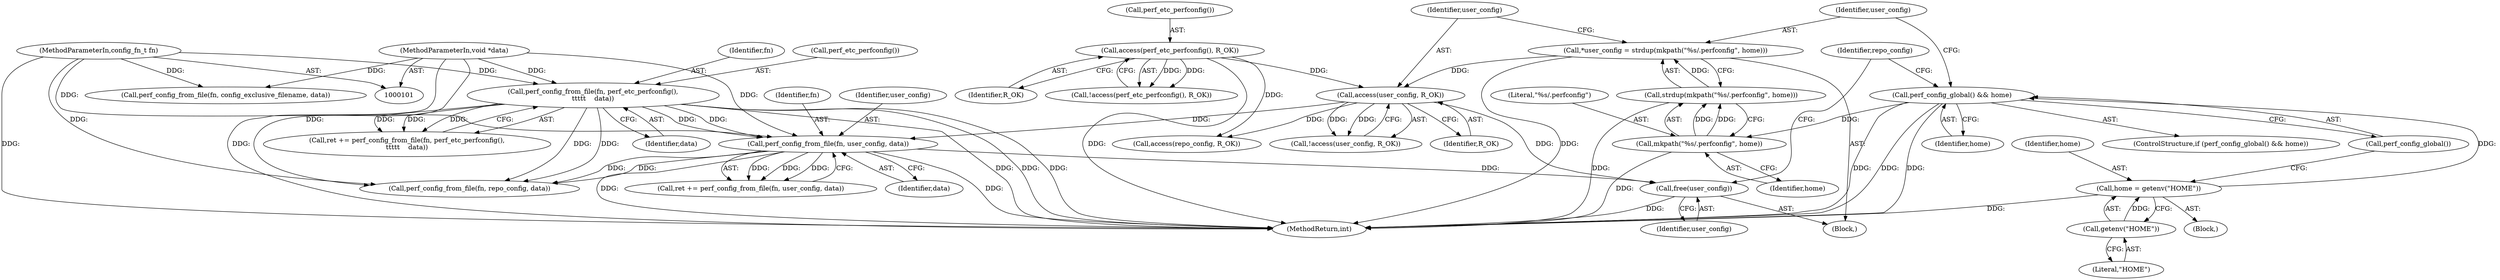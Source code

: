 digraph "0_linux_aba8d056078e47350d85b06a9cabd5afcc4b72ea@pointer" {
"1000176" [label="(Call,free(user_config))"];
"1000163" [label="(Call,access(user_config, R_OK))"];
"1000155" [label="(Call,*user_config = strdup(mkpath(\"%s/.perfconfig\", home)))"];
"1000157" [label="(Call,strdup(mkpath(\"%s/.perfconfig\", home)))"];
"1000158" [label="(Call,mkpath(\"%s/.perfconfig\", home))"];
"1000150" [label="(Call,perf_config_global() && home)"];
"1000145" [label="(Call,home = getenv(\"HOME\"))"];
"1000147" [label="(Call,getenv(\"HOME\"))"];
"1000132" [label="(Call,access(perf_etc_perfconfig(), R_OK))"];
"1000169" [label="(Call,perf_config_from_file(fn, user_config, data))"];
"1000138" [label="(Call,perf_config_from_file(fn, perf_etc_perfconfig(),\n\t\t\t\t\t    data))"];
"1000102" [label="(MethodParameterIn,config_fn_t fn)"];
"1000103" [label="(MethodParameterIn,void *data)"];
"1000165" [label="(Identifier,R_OK)"];
"1000140" [label="(Call,perf_etc_perfconfig())"];
"1000177" [label="(Identifier,user_config)"];
"1000146" [label="(Identifier,home)"];
"1000164" [label="(Identifier,user_config)"];
"1000139" [label="(Identifier,fn)"];
"1000176" [label="(Call,free(user_config))"];
"1000169" [label="(Call,perf_config_from_file(fn, user_config, data))"];
"1000179" [label="(Identifier,repo_config)"];
"1000170" [label="(Identifier,fn)"];
"1000145" [label="(Call,home = getenv(\"HOME\"))"];
"1000152" [label="(Identifier,home)"];
"1000148" [label="(Literal,\"HOME\")"];
"1000160" [label="(Identifier,home)"];
"1000147" [label="(Call,getenv(\"HOME\"))"];
"1000158" [label="(Call,mkpath(\"%s/.perfconfig\", home))"];
"1000133" [label="(Call,perf_etc_perfconfig())"];
"1000208" [label="(MethodReturn,int)"];
"1000103" [label="(MethodParameterIn,void *data)"];
"1000151" [label="(Call,perf_config_global())"];
"1000150" [label="(Call,perf_config_global() && home)"];
"1000131" [label="(Call,!access(perf_etc_perfconfig(), R_OK))"];
"1000171" [label="(Identifier,user_config)"];
"1000136" [label="(Call,ret += perf_config_from_file(fn, perf_etc_perfconfig(),\n\t\t\t\t\t    data))"];
"1000190" [label="(Call,perf_config_from_file(fn, repo_config, data))"];
"1000138" [label="(Call,perf_config_from_file(fn, perf_etc_perfconfig(),\n\t\t\t\t\t    data))"];
"1000167" [label="(Call,ret += perf_config_from_file(fn, user_config, data))"];
"1000162" [label="(Call,!access(user_config, R_OK))"];
"1000153" [label="(Block,)"];
"1000149" [label="(ControlStructure,if (perf_config_global() && home))"];
"1000155" [label="(Call,*user_config = strdup(mkpath(\"%s/.perfconfig\", home)))"];
"1000102" [label="(MethodParameterIn,config_fn_t fn)"];
"1000104" [label="(Block,)"];
"1000157" [label="(Call,strdup(mkpath(\"%s/.perfconfig\", home)))"];
"1000134" [label="(Identifier,R_OK)"];
"1000156" [label="(Identifier,user_config)"];
"1000132" [label="(Call,access(perf_etc_perfconfig(), R_OK))"];
"1000184" [label="(Call,access(repo_config, R_OK))"];
"1000159" [label="(Literal,\"%s/.perfconfig\")"];
"1000141" [label="(Identifier,data)"];
"1000124" [label="(Call,perf_config_from_file(fn, config_exclusive_filename, data))"];
"1000172" [label="(Identifier,data)"];
"1000163" [label="(Call,access(user_config, R_OK))"];
"1000176" -> "1000153"  [label="AST: "];
"1000176" -> "1000177"  [label="CFG: "];
"1000177" -> "1000176"  [label="AST: "];
"1000179" -> "1000176"  [label="CFG: "];
"1000176" -> "1000208"  [label="DDG: "];
"1000163" -> "1000176"  [label="DDG: "];
"1000169" -> "1000176"  [label="DDG: "];
"1000163" -> "1000162"  [label="AST: "];
"1000163" -> "1000165"  [label="CFG: "];
"1000164" -> "1000163"  [label="AST: "];
"1000165" -> "1000163"  [label="AST: "];
"1000162" -> "1000163"  [label="CFG: "];
"1000163" -> "1000162"  [label="DDG: "];
"1000163" -> "1000162"  [label="DDG: "];
"1000155" -> "1000163"  [label="DDG: "];
"1000132" -> "1000163"  [label="DDG: "];
"1000163" -> "1000169"  [label="DDG: "];
"1000163" -> "1000184"  [label="DDG: "];
"1000155" -> "1000153"  [label="AST: "];
"1000155" -> "1000157"  [label="CFG: "];
"1000156" -> "1000155"  [label="AST: "];
"1000157" -> "1000155"  [label="AST: "];
"1000164" -> "1000155"  [label="CFG: "];
"1000155" -> "1000208"  [label="DDG: "];
"1000157" -> "1000155"  [label="DDG: "];
"1000157" -> "1000158"  [label="CFG: "];
"1000158" -> "1000157"  [label="AST: "];
"1000157" -> "1000208"  [label="DDG: "];
"1000158" -> "1000157"  [label="DDG: "];
"1000158" -> "1000157"  [label="DDG: "];
"1000158" -> "1000160"  [label="CFG: "];
"1000159" -> "1000158"  [label="AST: "];
"1000160" -> "1000158"  [label="AST: "];
"1000158" -> "1000208"  [label="DDG: "];
"1000150" -> "1000158"  [label="DDG: "];
"1000150" -> "1000149"  [label="AST: "];
"1000150" -> "1000151"  [label="CFG: "];
"1000150" -> "1000152"  [label="CFG: "];
"1000151" -> "1000150"  [label="AST: "];
"1000152" -> "1000150"  [label="AST: "];
"1000156" -> "1000150"  [label="CFG: "];
"1000179" -> "1000150"  [label="CFG: "];
"1000150" -> "1000208"  [label="DDG: "];
"1000150" -> "1000208"  [label="DDG: "];
"1000150" -> "1000208"  [label="DDG: "];
"1000145" -> "1000150"  [label="DDG: "];
"1000145" -> "1000104"  [label="AST: "];
"1000145" -> "1000147"  [label="CFG: "];
"1000146" -> "1000145"  [label="AST: "];
"1000147" -> "1000145"  [label="AST: "];
"1000151" -> "1000145"  [label="CFG: "];
"1000145" -> "1000208"  [label="DDG: "];
"1000147" -> "1000145"  [label="DDG: "];
"1000147" -> "1000148"  [label="CFG: "];
"1000148" -> "1000147"  [label="AST: "];
"1000132" -> "1000131"  [label="AST: "];
"1000132" -> "1000134"  [label="CFG: "];
"1000133" -> "1000132"  [label="AST: "];
"1000134" -> "1000132"  [label="AST: "];
"1000131" -> "1000132"  [label="CFG: "];
"1000132" -> "1000208"  [label="DDG: "];
"1000132" -> "1000131"  [label="DDG: "];
"1000132" -> "1000131"  [label="DDG: "];
"1000132" -> "1000184"  [label="DDG: "];
"1000169" -> "1000167"  [label="AST: "];
"1000169" -> "1000172"  [label="CFG: "];
"1000170" -> "1000169"  [label="AST: "];
"1000171" -> "1000169"  [label="AST: "];
"1000172" -> "1000169"  [label="AST: "];
"1000167" -> "1000169"  [label="CFG: "];
"1000169" -> "1000208"  [label="DDG: "];
"1000169" -> "1000208"  [label="DDG: "];
"1000169" -> "1000167"  [label="DDG: "];
"1000169" -> "1000167"  [label="DDG: "];
"1000169" -> "1000167"  [label="DDG: "];
"1000138" -> "1000169"  [label="DDG: "];
"1000138" -> "1000169"  [label="DDG: "];
"1000102" -> "1000169"  [label="DDG: "];
"1000103" -> "1000169"  [label="DDG: "];
"1000169" -> "1000190"  [label="DDG: "];
"1000169" -> "1000190"  [label="DDG: "];
"1000138" -> "1000136"  [label="AST: "];
"1000138" -> "1000141"  [label="CFG: "];
"1000139" -> "1000138"  [label="AST: "];
"1000140" -> "1000138"  [label="AST: "];
"1000141" -> "1000138"  [label="AST: "];
"1000136" -> "1000138"  [label="CFG: "];
"1000138" -> "1000208"  [label="DDG: "];
"1000138" -> "1000208"  [label="DDG: "];
"1000138" -> "1000208"  [label="DDG: "];
"1000138" -> "1000136"  [label="DDG: "];
"1000138" -> "1000136"  [label="DDG: "];
"1000138" -> "1000136"  [label="DDG: "];
"1000102" -> "1000138"  [label="DDG: "];
"1000103" -> "1000138"  [label="DDG: "];
"1000138" -> "1000190"  [label="DDG: "];
"1000138" -> "1000190"  [label="DDG: "];
"1000102" -> "1000101"  [label="AST: "];
"1000102" -> "1000208"  [label="DDG: "];
"1000102" -> "1000124"  [label="DDG: "];
"1000102" -> "1000190"  [label="DDG: "];
"1000103" -> "1000101"  [label="AST: "];
"1000103" -> "1000208"  [label="DDG: "];
"1000103" -> "1000124"  [label="DDG: "];
"1000103" -> "1000190"  [label="DDG: "];
}
